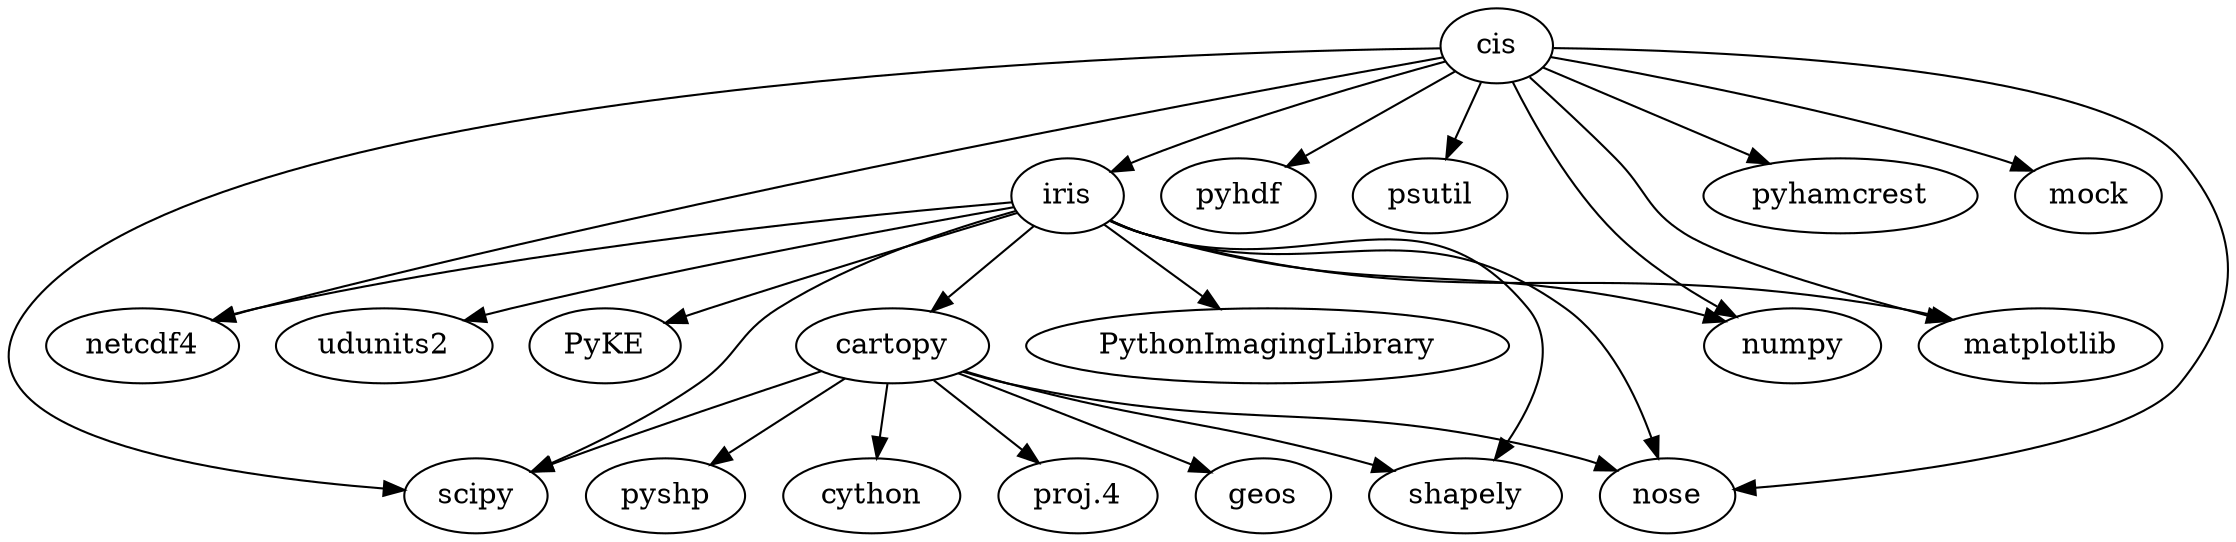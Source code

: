 digraph cis {
    cis -> iris;
    cis -> nose;
    cis -> netcdf4;
	cis -> pyhdf;
	cis -> psutil;
	cis -> numpy;
	cis -> matplotlib;
	cis -> pyhamcrest;
	cis -> mock;
	cis -> scipy;

    iris -> netcdf4;
    iris -> nose;
    iris -> numpy;
    iris -> scipy;
    iris -> udunits2;
    iris -> PyKE;
    iris -> matplotlib;
    iris -> cartopy;
    iris -> PythonImagingLibrary;
    iris -> shapely;

    cartopy -> cython;
    cartopy -> "proj.4";
    cartopy -> geos;
    cartopy -> shapely;
    cartopy -> pyshp;
    cartopy -> nose;
    cartopy -> scipy;

}

